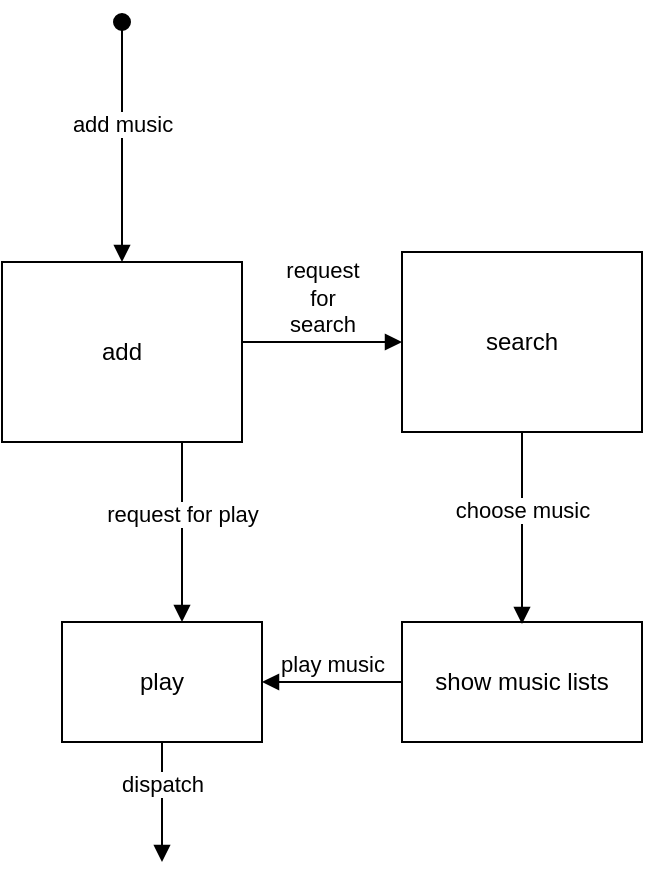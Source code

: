 <mxfile version="10.6.7" type="github"><diagram id="0HLfMaKVje2sgdIS-oaQ" name="Page-1"><mxGraphModel dx="1125" dy="413" grid="1" gridSize="10" guides="1" tooltips="1" connect="1" arrows="1" fold="1" page="1" pageScale="1" pageWidth="850" pageHeight="1100" math="0" shadow="0"><root><mxCell id="0"/><mxCell id="1" parent="0"/><mxCell id="XvLHh8DBU3UFuNll8Ia_-1" value="add music" style="html=1;verticalAlign=bottom;startArrow=oval;startFill=1;endArrow=block;startSize=8;" edge="1" parent="1"><mxGeometry width="60" relative="1" as="geometry"><mxPoint x="120" y="40" as="sourcePoint"/><mxPoint x="120" y="160" as="targetPoint"/></mxGeometry></mxCell><mxCell id="XvLHh8DBU3UFuNll8Ia_-2" value="add" style="rounded=0;whiteSpace=wrap;html=1;" vertex="1" parent="1"><mxGeometry x="60" y="160" width="120" height="90" as="geometry"/></mxCell><mxCell id="XvLHh8DBU3UFuNll8Ia_-3" value="request&lt;br&gt;for&lt;br&gt;search&lt;br&gt;" style="html=1;verticalAlign=bottom;endArrow=block;" edge="1" parent="1"><mxGeometry width="80" relative="1" as="geometry"><mxPoint x="180" y="200" as="sourcePoint"/><mxPoint x="260" y="200" as="targetPoint"/></mxGeometry></mxCell><mxCell id="XvLHh8DBU3UFuNll8Ia_-9" value="search" style="rounded=0;whiteSpace=wrap;html=1;" vertex="1" parent="1"><mxGeometry x="260" y="155" width="120" height="90" as="geometry"/></mxCell><mxCell id="XvLHh8DBU3UFuNll8Ia_-13" value="request for play" style="html=1;verticalAlign=bottom;endArrow=block;exitX=0.75;exitY=1;exitDx=0;exitDy=0;" edge="1" parent="1" source="XvLHh8DBU3UFuNll8Ia_-2"><mxGeometry width="80" relative="1" as="geometry"><mxPoint x="150" y="320" as="sourcePoint"/><mxPoint x="150" y="340" as="targetPoint"/></mxGeometry></mxCell><mxCell id="XvLHh8DBU3UFuNll8Ia_-14" value="play" style="rounded=0;whiteSpace=wrap;html=1;" vertex="1" parent="1"><mxGeometry x="90" y="340" width="100" height="60" as="geometry"/></mxCell><mxCell id="XvLHh8DBU3UFuNll8Ia_-26" value="show music lists" style="rounded=0;whiteSpace=wrap;html=1;" vertex="1" parent="1"><mxGeometry x="260" y="340" width="120" height="60" as="geometry"/></mxCell><mxCell id="XvLHh8DBU3UFuNll8Ia_-29" value="choose music" style="html=1;verticalAlign=bottom;endArrow=block;exitX=0.5;exitY=1;exitDx=0;exitDy=0;" edge="1" parent="1" source="XvLHh8DBU3UFuNll8Ia_-9"><mxGeometry width="80" relative="1" as="geometry"><mxPoint x="320" y="290" as="sourcePoint"/><mxPoint x="320" y="341" as="targetPoint"/></mxGeometry></mxCell><mxCell id="XvLHh8DBU3UFuNll8Ia_-30" value="play music" style="html=1;verticalAlign=bottom;endArrow=block;exitX=0;exitY=0.5;exitDx=0;exitDy=0;entryX=1;entryY=0.5;entryDx=0;entryDy=0;" edge="1" parent="1" source="XvLHh8DBU3UFuNll8Ia_-26" target="XvLHh8DBU3UFuNll8Ia_-14"><mxGeometry width="80" relative="1" as="geometry"><mxPoint x="190" y="420" as="sourcePoint"/><mxPoint x="270" y="420" as="targetPoint"/></mxGeometry></mxCell><mxCell id="XvLHh8DBU3UFuNll8Ia_-31" value="dispatch" style="html=1;verticalAlign=bottom;endArrow=block;exitX=0.5;exitY=1;exitDx=0;exitDy=0;" edge="1" parent="1" source="XvLHh8DBU3UFuNll8Ia_-14"><mxGeometry width="80" relative="1" as="geometry"><mxPoint x="140" y="440" as="sourcePoint"/><mxPoint x="140" y="460" as="targetPoint"/></mxGeometry></mxCell></root></mxGraphModel></diagram></mxfile>